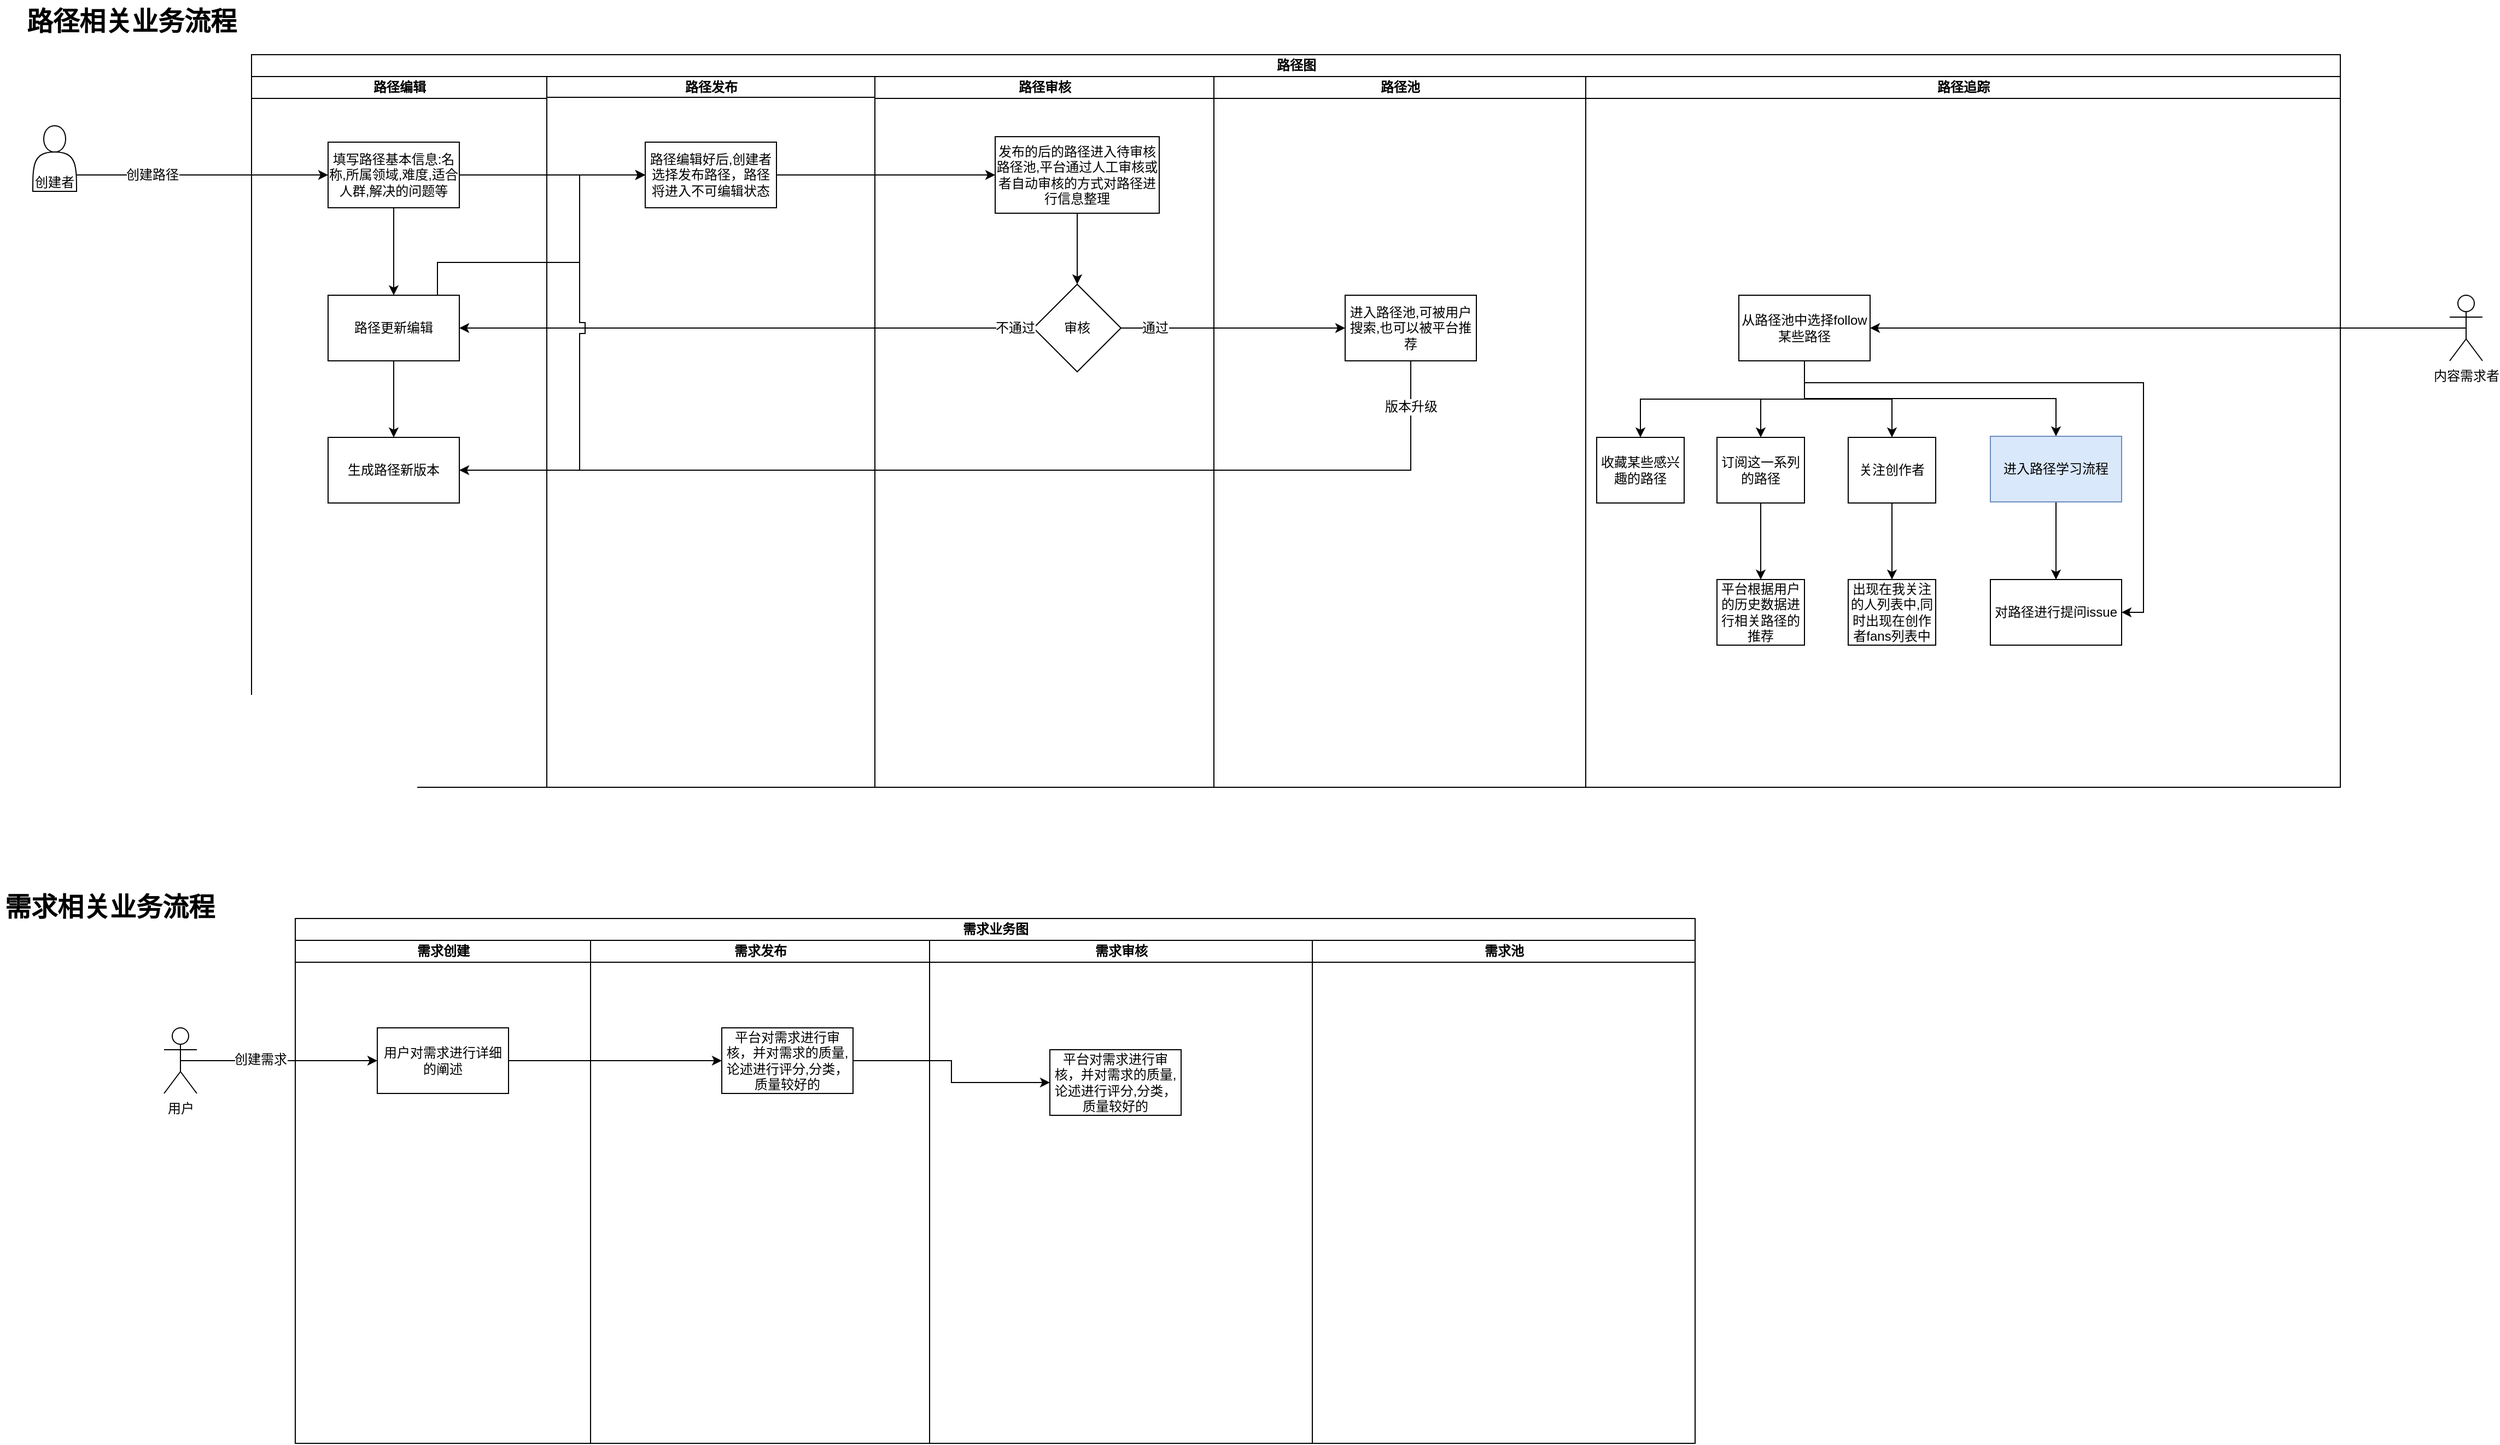 <mxfile version="10.7.5" type="github"><diagram id="Y3d2bjQpXsiZd7e_Vbnl" name="业务流程图"><mxGraphModel dx="760" dy="548" grid="1" gridSize="10" guides="1" tooltips="1" connect="1" arrows="1" fold="1" page="1" pageScale="1" pageWidth="827" pageHeight="1169" math="0" shadow="0"><root><mxCell id="0"/><mxCell id="1" parent="0"/><mxCell id="p8LNPZyDQQoHtBE9kwxr-2" value="路径图" style="swimlane;html=1;childLayout=stackLayout;resizeParent=1;resizeParentMax=0;startSize=20;horizontal=1;verticalAlign=middle;" vertex="1" parent="1"><mxGeometry x="320" y="60" width="1910" height="670" as="geometry"/></mxCell><mxCell id="p8LNPZyDQQoHtBE9kwxr-4" value="路径编辑" style="swimlane;html=1;startSize=20;" vertex="1" parent="p8LNPZyDQQoHtBE9kwxr-2"><mxGeometry y="20" width="270" height="650" as="geometry"/></mxCell><mxCell id="p8LNPZyDQQoHtBE9kwxr-42" style="edgeStyle=orthogonalEdgeStyle;rounded=0;jumpStyle=sharp;jumpSize=10;orthogonalLoop=1;jettySize=auto;html=1;exitX=0.5;exitY=1;exitDx=0;exitDy=0;startSize=20;" edge="1" parent="p8LNPZyDQQoHtBE9kwxr-4" source="p8LNPZyDQQoHtBE9kwxr-25" target="p8LNPZyDQQoHtBE9kwxr-40"><mxGeometry relative="1" as="geometry"/></mxCell><mxCell id="p8LNPZyDQQoHtBE9kwxr-25" value="填写路径基本信息:名称,所属领域,难度,适合人群,解决的问题等" style="rounded=0;whiteSpace=wrap;html=1;shadow=0;startSize=20;" vertex="1" parent="p8LNPZyDQQoHtBE9kwxr-4"><mxGeometry x="70" y="60" width="120" height="60" as="geometry"/></mxCell><mxCell id="p8LNPZyDQQoHtBE9kwxr-44" style="edgeStyle=orthogonalEdgeStyle;rounded=0;jumpStyle=sharp;jumpSize=10;orthogonalLoop=1;jettySize=auto;html=1;exitX=0.5;exitY=1;exitDx=0;exitDy=0;startSize=20;" edge="1" parent="p8LNPZyDQQoHtBE9kwxr-4" source="p8LNPZyDQQoHtBE9kwxr-40" target="p8LNPZyDQQoHtBE9kwxr-43"><mxGeometry relative="1" as="geometry"/></mxCell><mxCell id="p8LNPZyDQQoHtBE9kwxr-40" value="路径更新编辑" style="rounded=0;whiteSpace=wrap;html=1;shadow=0;startSize=20;" vertex="1" parent="p8LNPZyDQQoHtBE9kwxr-4"><mxGeometry x="70" y="200" width="120" height="60" as="geometry"/></mxCell><mxCell id="p8LNPZyDQQoHtBE9kwxr-43" value="生成路径新版本" style="rounded=0;whiteSpace=wrap;html=1;shadow=0;startSize=20;" vertex="1" parent="p8LNPZyDQQoHtBE9kwxr-4"><mxGeometry x="70" y="330" width="120" height="60" as="geometry"/></mxCell><mxCell id="p8LNPZyDQQoHtBE9kwxr-5" value="路径发布" style="swimlane;html=1;startSize=19;" vertex="1" parent="p8LNPZyDQQoHtBE9kwxr-2"><mxGeometry x="270" y="20" width="300" height="650" as="geometry"/></mxCell><mxCell id="p8LNPZyDQQoHtBE9kwxr-28" value="路径编辑好后,创建者选择发布路径，路径将进入不可编辑状态" style="rounded=0;whiteSpace=wrap;html=1;shadow=0;startSize=20;" vertex="1" parent="p8LNPZyDQQoHtBE9kwxr-5"><mxGeometry x="90" y="60" width="120" height="60" as="geometry"/></mxCell><mxCell id="p8LNPZyDQQoHtBE9kwxr-21" value="路径审核" style="swimlane;html=1;startSize=20;" vertex="1" parent="p8LNPZyDQQoHtBE9kwxr-2"><mxGeometry x="570" y="20" width="310" height="650" as="geometry"/></mxCell><mxCell id="p8LNPZyDQQoHtBE9kwxr-33" style="edgeStyle=orthogonalEdgeStyle;rounded=0;orthogonalLoop=1;jettySize=auto;html=1;exitX=0.5;exitY=1;exitDx=0;exitDy=0;entryX=0.5;entryY=0;entryDx=0;entryDy=0;startSize=20;" edge="1" parent="p8LNPZyDQQoHtBE9kwxr-21" source="p8LNPZyDQQoHtBE9kwxr-30" target="p8LNPZyDQQoHtBE9kwxr-32"><mxGeometry relative="1" as="geometry"/></mxCell><mxCell id="p8LNPZyDQQoHtBE9kwxr-30" value="发布的后的路径进入待审核路径池,平台通过人工审核或者自动审核的方式对路径进行信息整理" style="rounded=0;whiteSpace=wrap;html=1;shadow=0;startSize=20;" vertex="1" parent="p8LNPZyDQQoHtBE9kwxr-21"><mxGeometry x="110" y="55" width="150" height="70" as="geometry"/></mxCell><mxCell id="p8LNPZyDQQoHtBE9kwxr-32" value="审核" style="rhombus;whiteSpace=wrap;html=1;rounded=0;shadow=0;startSize=20;" vertex="1" parent="p8LNPZyDQQoHtBE9kwxr-21"><mxGeometry x="145" y="190" width="80" height="80" as="geometry"/></mxCell><mxCell id="p8LNPZyDQQoHtBE9kwxr-29" style="edgeStyle=orthogonalEdgeStyle;rounded=0;orthogonalLoop=1;jettySize=auto;html=1;exitX=1;exitY=0.5;exitDx=0;exitDy=0;entryX=0;entryY=0.5;entryDx=0;entryDy=0;startSize=20;" edge="1" parent="p8LNPZyDQQoHtBE9kwxr-2" source="p8LNPZyDQQoHtBE9kwxr-25" target="p8LNPZyDQQoHtBE9kwxr-28"><mxGeometry relative="1" as="geometry"/></mxCell><mxCell id="p8LNPZyDQQoHtBE9kwxr-31" style="edgeStyle=orthogonalEdgeStyle;rounded=0;orthogonalLoop=1;jettySize=auto;html=1;exitX=1;exitY=0.5;exitDx=0;exitDy=0;startSize=20;" edge="1" parent="p8LNPZyDQQoHtBE9kwxr-2" source="p8LNPZyDQQoHtBE9kwxr-28" target="p8LNPZyDQQoHtBE9kwxr-30"><mxGeometry relative="1" as="geometry"/></mxCell><mxCell id="p8LNPZyDQQoHtBE9kwxr-35" style="edgeStyle=orthogonalEdgeStyle;rounded=0;jumpStyle=sharp;orthogonalLoop=1;jettySize=auto;html=1;exitX=0;exitY=0.5;exitDx=0;exitDy=0;startSize=20;jumpSize=10;entryX=1;entryY=0.5;entryDx=0;entryDy=0;" edge="1" parent="p8LNPZyDQQoHtBE9kwxr-2" source="p8LNPZyDQQoHtBE9kwxr-32" target="p8LNPZyDQQoHtBE9kwxr-40"><mxGeometry relative="1" as="geometry"/></mxCell><mxCell id="p8LNPZyDQQoHtBE9kwxr-36" value="不通过" style="text;html=1;resizable=0;points=[];align=center;verticalAlign=middle;labelBackgroundColor=#ffffff;" vertex="1" connectable="0" parent="p8LNPZyDQQoHtBE9kwxr-35"><mxGeometry x="-0.934" relative="1" as="geometry"><mxPoint as="offset"/></mxGeometry></mxCell><mxCell id="p8LNPZyDQQoHtBE9kwxr-22" value="路径池" style="swimlane;html=1;startSize=20;" vertex="1" parent="p8LNPZyDQQoHtBE9kwxr-2"><mxGeometry x="880" y="20" width="340" height="650" as="geometry"/></mxCell><mxCell id="p8LNPZyDQQoHtBE9kwxr-38" value="进入路径池,可被用户搜索,也可以被平台推荐" style="rounded=0;whiteSpace=wrap;html=1;shadow=0;startSize=20;" vertex="1" parent="p8LNPZyDQQoHtBE9kwxr-22"><mxGeometry x="120" y="200" width="120" height="60" as="geometry"/></mxCell><mxCell id="p8LNPZyDQQoHtBE9kwxr-39" style="edgeStyle=orthogonalEdgeStyle;rounded=0;jumpStyle=sharp;jumpSize=10;orthogonalLoop=1;jettySize=auto;html=1;exitX=1;exitY=0.5;exitDx=0;exitDy=0;entryX=0;entryY=0.5;entryDx=0;entryDy=0;startSize=20;" edge="1" parent="p8LNPZyDQQoHtBE9kwxr-2" source="p8LNPZyDQQoHtBE9kwxr-32" target="p8LNPZyDQQoHtBE9kwxr-38"><mxGeometry relative="1" as="geometry"/></mxCell><mxCell id="p8LNPZyDQQoHtBE9kwxr-47" value="通过" style="text;html=1;resizable=0;points=[];align=center;verticalAlign=middle;labelBackgroundColor=#ffffff;" vertex="1" connectable="0" parent="p8LNPZyDQQoHtBE9kwxr-39"><mxGeometry x="-0.698" relative="1" as="geometry"><mxPoint as="offset"/></mxGeometry></mxCell><mxCell id="p8LNPZyDQQoHtBE9kwxr-41" style="edgeStyle=orthogonalEdgeStyle;rounded=0;jumpStyle=sharp;jumpSize=10;orthogonalLoop=1;jettySize=auto;html=1;exitX=0.5;exitY=0;exitDx=0;exitDy=0;entryX=0;entryY=0.5;entryDx=0;entryDy=0;startSize=20;" edge="1" parent="p8LNPZyDQQoHtBE9kwxr-2" source="p8LNPZyDQQoHtBE9kwxr-40" target="p8LNPZyDQQoHtBE9kwxr-28"><mxGeometry relative="1" as="geometry"><Array as="points"><mxPoint x="170" y="220"/><mxPoint x="170" y="190"/><mxPoint x="300" y="190"/><mxPoint x="300" y="110"/></Array></mxGeometry></mxCell><mxCell id="p8LNPZyDQQoHtBE9kwxr-45" style="edgeStyle=orthogonalEdgeStyle;rounded=0;jumpStyle=sharp;jumpSize=10;orthogonalLoop=1;jettySize=auto;html=1;exitX=1;exitY=0.5;exitDx=0;exitDy=0;entryX=0;entryY=0.5;entryDx=0;entryDy=0;startSize=20;" edge="1" parent="p8LNPZyDQQoHtBE9kwxr-2" source="p8LNPZyDQQoHtBE9kwxr-43" target="p8LNPZyDQQoHtBE9kwxr-28"><mxGeometry relative="1" as="geometry"><Array as="points"><mxPoint x="300" y="380"/><mxPoint x="300" y="110"/></Array></mxGeometry></mxCell><mxCell id="p8LNPZyDQQoHtBE9kwxr-48" style="edgeStyle=orthogonalEdgeStyle;rounded=0;jumpStyle=sharp;jumpSize=10;orthogonalLoop=1;jettySize=auto;html=1;exitX=0.5;exitY=1;exitDx=0;exitDy=0;entryX=1;entryY=0.5;entryDx=0;entryDy=0;startSize=20;" edge="1" parent="p8LNPZyDQQoHtBE9kwxr-2" source="p8LNPZyDQQoHtBE9kwxr-38" target="p8LNPZyDQQoHtBE9kwxr-43"><mxGeometry relative="1" as="geometry"/></mxCell><mxCell id="p8LNPZyDQQoHtBE9kwxr-49" value="版本升级" style="text;html=1;resizable=0;points=[];align=center;verticalAlign=middle;labelBackgroundColor=#ffffff;" vertex="1" connectable="0" parent="p8LNPZyDQQoHtBE9kwxr-48"><mxGeometry x="-0.913" relative="1" as="geometry"><mxPoint as="offset"/></mxGeometry></mxCell><mxCell id="p8LNPZyDQQoHtBE9kwxr-37" value="路径追踪&lt;br&gt;" style="swimlane;html=1;startSize=20;" vertex="1" parent="p8LNPZyDQQoHtBE9kwxr-2"><mxGeometry x="1220" y="20" width="690" height="650" as="geometry"/></mxCell><mxCell id="p8LNPZyDQQoHtBE9kwxr-60" style="edgeStyle=orthogonalEdgeStyle;rounded=0;jumpStyle=sharp;jumpSize=10;orthogonalLoop=1;jettySize=auto;html=1;exitX=0.5;exitY=1;exitDx=0;exitDy=0;startSize=20;" edge="1" parent="p8LNPZyDQQoHtBE9kwxr-37" source="p8LNPZyDQQoHtBE9kwxr-50" target="p8LNPZyDQQoHtBE9kwxr-59"><mxGeometry relative="1" as="geometry"/></mxCell><mxCell id="p8LNPZyDQQoHtBE9kwxr-68" style="edgeStyle=orthogonalEdgeStyle;rounded=0;jumpStyle=sharp;jumpSize=10;orthogonalLoop=1;jettySize=auto;html=1;exitX=0.5;exitY=1;exitDx=0;exitDy=0;entryX=0.5;entryY=0;entryDx=0;entryDy=0;startSize=20;" edge="1" parent="p8LNPZyDQQoHtBE9kwxr-37" source="p8LNPZyDQQoHtBE9kwxr-50" target="p8LNPZyDQQoHtBE9kwxr-65"><mxGeometry relative="1" as="geometry"/></mxCell><mxCell id="p8LNPZyDQQoHtBE9kwxr-69" style="edgeStyle=orthogonalEdgeStyle;rounded=0;jumpStyle=sharp;jumpSize=10;orthogonalLoop=1;jettySize=auto;html=1;exitX=0.5;exitY=1;exitDx=0;exitDy=0;startSize=20;" edge="1" parent="p8LNPZyDQQoHtBE9kwxr-37" source="p8LNPZyDQQoHtBE9kwxr-50" target="p8LNPZyDQQoHtBE9kwxr-66"><mxGeometry relative="1" as="geometry"/></mxCell><mxCell id="p8LNPZyDQQoHtBE9kwxr-70" style="edgeStyle=orthogonalEdgeStyle;rounded=0;jumpStyle=sharp;jumpSize=10;orthogonalLoop=1;jettySize=auto;html=1;exitX=0.5;exitY=1;exitDx=0;exitDy=0;startSize=20;" edge="1" parent="p8LNPZyDQQoHtBE9kwxr-37" source="p8LNPZyDQQoHtBE9kwxr-50" target="p8LNPZyDQQoHtBE9kwxr-67"><mxGeometry relative="1" as="geometry"/></mxCell><mxCell id="p8LNPZyDQQoHtBE9kwxr-73" style="edgeStyle=orthogonalEdgeStyle;rounded=0;jumpStyle=sharp;jumpSize=10;orthogonalLoop=1;jettySize=auto;html=1;exitX=0.5;exitY=1;exitDx=0;exitDy=0;entryX=1;entryY=0.5;entryDx=0;entryDy=0;startSize=20;" edge="1" parent="p8LNPZyDQQoHtBE9kwxr-37" source="p8LNPZyDQQoHtBE9kwxr-50" target="p8LNPZyDQQoHtBE9kwxr-71"><mxGeometry relative="1" as="geometry"><Array as="points"><mxPoint x="200" y="280"/><mxPoint x="510" y="280"/><mxPoint x="510" y="490"/></Array></mxGeometry></mxCell><mxCell id="p8LNPZyDQQoHtBE9kwxr-50" value="从路径池中选择follow某些路径" style="rounded=0;whiteSpace=wrap;html=1;shadow=0;startSize=20;" vertex="1" parent="p8LNPZyDQQoHtBE9kwxr-37"><mxGeometry x="140" y="200" width="120" height="60" as="geometry"/></mxCell><mxCell id="p8LNPZyDQQoHtBE9kwxr-72" style="edgeStyle=orthogonalEdgeStyle;rounded=0;jumpStyle=sharp;jumpSize=10;orthogonalLoop=1;jettySize=auto;html=1;exitX=0.5;exitY=1;exitDx=0;exitDy=0;entryX=0.5;entryY=0;entryDx=0;entryDy=0;startSize=20;" edge="1" parent="p8LNPZyDQQoHtBE9kwxr-37" source="p8LNPZyDQQoHtBE9kwxr-59" target="p8LNPZyDQQoHtBE9kwxr-71"><mxGeometry relative="1" as="geometry"/></mxCell><mxCell id="p8LNPZyDQQoHtBE9kwxr-59" value="进入路径学习流程" style="rounded=0;whiteSpace=wrap;html=1;shadow=0;startSize=20;fillColor=#dae8fc;strokeColor=#6c8ebf;" vertex="1" parent="p8LNPZyDQQoHtBE9kwxr-37"><mxGeometry x="370" y="329" width="120" height="60" as="geometry"/></mxCell><mxCell id="p8LNPZyDQQoHtBE9kwxr-65" value="收藏某些感兴趣的路径" style="rounded=0;whiteSpace=wrap;html=1;shadow=0;startSize=20;" vertex="1" parent="p8LNPZyDQQoHtBE9kwxr-37"><mxGeometry x="10" y="330" width="80" height="60" as="geometry"/></mxCell><mxCell id="p8LNPZyDQQoHtBE9kwxr-75" style="edgeStyle=orthogonalEdgeStyle;rounded=0;jumpStyle=sharp;jumpSize=10;orthogonalLoop=1;jettySize=auto;html=1;exitX=0.5;exitY=1;exitDx=0;exitDy=0;startSize=20;" edge="1" parent="p8LNPZyDQQoHtBE9kwxr-37" source="p8LNPZyDQQoHtBE9kwxr-66" target="p8LNPZyDQQoHtBE9kwxr-74"><mxGeometry relative="1" as="geometry"/></mxCell><mxCell id="p8LNPZyDQQoHtBE9kwxr-66" value="订阅这一系列的路径" style="rounded=0;whiteSpace=wrap;html=1;shadow=0;startSize=20;" vertex="1" parent="p8LNPZyDQQoHtBE9kwxr-37"><mxGeometry x="120" y="330" width="80" height="60" as="geometry"/></mxCell><mxCell id="p8LNPZyDQQoHtBE9kwxr-77" style="edgeStyle=orthogonalEdgeStyle;rounded=0;jumpStyle=sharp;jumpSize=10;orthogonalLoop=1;jettySize=auto;html=1;exitX=0.5;exitY=1;exitDx=0;exitDy=0;entryX=0.5;entryY=0;entryDx=0;entryDy=0;startSize=20;" edge="1" parent="p8LNPZyDQQoHtBE9kwxr-37" source="p8LNPZyDQQoHtBE9kwxr-67" target="p8LNPZyDQQoHtBE9kwxr-76"><mxGeometry relative="1" as="geometry"/></mxCell><mxCell id="p8LNPZyDQQoHtBE9kwxr-67" value="关注创作者" style="rounded=0;whiteSpace=wrap;html=1;shadow=0;startSize=20;" vertex="1" parent="p8LNPZyDQQoHtBE9kwxr-37"><mxGeometry x="240" y="330" width="80" height="60" as="geometry"/></mxCell><mxCell id="p8LNPZyDQQoHtBE9kwxr-71" value="对路径进行提问issue" style="rounded=0;whiteSpace=wrap;html=1;shadow=0;startSize=20;" vertex="1" parent="p8LNPZyDQQoHtBE9kwxr-37"><mxGeometry x="370" y="460" width="120" height="60" as="geometry"/></mxCell><mxCell id="p8LNPZyDQQoHtBE9kwxr-74" value="平台根据用户的历史数据进行相关路径的推荐" style="rounded=0;whiteSpace=wrap;html=1;shadow=0;startSize=20;" vertex="1" parent="p8LNPZyDQQoHtBE9kwxr-37"><mxGeometry x="120" y="460" width="80" height="60" as="geometry"/></mxCell><mxCell id="p8LNPZyDQQoHtBE9kwxr-76" value="出现在我关注的人列表中,同时出现在创作者fans列表中" style="rounded=0;whiteSpace=wrap;html=1;shadow=0;startSize=20;" vertex="1" parent="p8LNPZyDQQoHtBE9kwxr-37"><mxGeometry x="240" y="460" width="80" height="60" as="geometry"/></mxCell><mxCell id="p8LNPZyDQQoHtBE9kwxr-26" style="edgeStyle=orthogonalEdgeStyle;rounded=0;orthogonalLoop=1;jettySize=auto;html=1;exitX=1;exitY=0.75;exitDx=0;exitDy=0;startSize=20;" edge="1" parent="1" source="p8LNPZyDQQoHtBE9kwxr-23" target="p8LNPZyDQQoHtBE9kwxr-25"><mxGeometry relative="1" as="geometry"/></mxCell><mxCell id="p8LNPZyDQQoHtBE9kwxr-27" value="创建路径" style="text;html=1;resizable=0;points=[];align=center;verticalAlign=middle;labelBackgroundColor=#ffffff;" vertex="1" connectable="0" parent="p8LNPZyDQQoHtBE9kwxr-26"><mxGeometry x="-0.4" relative="1" as="geometry"><mxPoint as="offset"/></mxGeometry></mxCell><mxCell id="p8LNPZyDQQoHtBE9kwxr-23" value="&lt;br&gt;&lt;br&gt;&lt;br&gt;创建者" style="shape=actor;whiteSpace=wrap;html=1;rounded=0;shadow=0;startSize=20;" vertex="1" parent="1"><mxGeometry x="120" y="125" width="40" height="60" as="geometry"/></mxCell><mxCell id="p8LNPZyDQQoHtBE9kwxr-57" style="edgeStyle=orthogonalEdgeStyle;rounded=0;jumpStyle=sharp;jumpSize=10;orthogonalLoop=1;jettySize=auto;html=1;exitX=0.5;exitY=0.5;exitDx=0;exitDy=0;exitPerimeter=0;startSize=20;" edge="1" parent="1" source="p8LNPZyDQQoHtBE9kwxr-51" target="p8LNPZyDQQoHtBE9kwxr-50"><mxGeometry relative="1" as="geometry"/></mxCell><mxCell id="p8LNPZyDQQoHtBE9kwxr-51" value="内容需求者" style="shape=umlActor;verticalLabelPosition=bottom;labelBackgroundColor=#ffffff;verticalAlign=top;html=1;outlineConnect=0;rounded=0;shadow=0;startSize=20;" vertex="1" parent="1"><mxGeometry x="2330" y="280" width="30" height="60" as="geometry"/></mxCell><mxCell id="p8LNPZyDQQoHtBE9kwxr-61" value="路径相关业务流程" style="text;strokeColor=none;fillColor=none;html=1;fontSize=24;fontStyle=1;verticalAlign=middle;align=center;rounded=0;shadow=0;startSize=20;" vertex="1" parent="1"><mxGeometry x="100" y="10" width="220" height="40" as="geometry"/></mxCell><mxCell id="p8LNPZyDQQoHtBE9kwxr-78" value="需求相关业务流程" style="text;strokeColor=none;fillColor=none;html=1;fontSize=24;fontStyle=1;verticalAlign=middle;align=center;rounded=0;shadow=0;startSize=20;" vertex="1" parent="1"><mxGeometry x="90" y="820" width="200" height="40" as="geometry"/></mxCell><mxCell id="p8LNPZyDQQoHtBE9kwxr-83" value="需求业务图" style="swimlane;html=1;childLayout=stackLayout;resizeParent=1;resizeParentMax=0;startSize=20;rounded=0;shadow=0;" vertex="1" parent="1"><mxGeometry x="360" y="850" width="1280" height="480" as="geometry"/></mxCell><mxCell id="p8LNPZyDQQoHtBE9kwxr-84" value="需求创建" style="swimlane;html=1;startSize=20;" vertex="1" parent="p8LNPZyDQQoHtBE9kwxr-83"><mxGeometry y="20" width="270" height="460" as="geometry"/></mxCell><mxCell id="p8LNPZyDQQoHtBE9kwxr-88" value="用户对需求进行详细的阐述" style="rounded=0;whiteSpace=wrap;html=1;shadow=0;startSize=20;" vertex="1" parent="p8LNPZyDQQoHtBE9kwxr-84"><mxGeometry x="75" y="80" width="120" height="60" as="geometry"/></mxCell><mxCell id="p8LNPZyDQQoHtBE9kwxr-85" value="需求发布" style="swimlane;html=1;startSize=20;" vertex="1" parent="p8LNPZyDQQoHtBE9kwxr-83"><mxGeometry x="270" y="20" width="310" height="460" as="geometry"/></mxCell><mxCell id="p8LNPZyDQQoHtBE9kwxr-95" value="平台对需求进行审核，并对需求的质量,论述进行评分,分类，质量较好的" style="rounded=0;whiteSpace=wrap;html=1;shadow=0;startSize=20;" vertex="1" parent="p8LNPZyDQQoHtBE9kwxr-85"><mxGeometry x="120" y="80" width="120" height="60" as="geometry"/></mxCell><mxCell id="p8LNPZyDQQoHtBE9kwxr-86" value="需求审核" style="swimlane;html=1;startSize=20;" vertex="1" parent="p8LNPZyDQQoHtBE9kwxr-83"><mxGeometry x="580" y="20" width="350" height="460" as="geometry"/></mxCell><mxCell id="p8LNPZyDQQoHtBE9kwxr-97" value="平台对需求进行审核，并对需求的质量,论述进行评分,分类，质量较好的" style="rounded=0;whiteSpace=wrap;html=1;shadow=0;startSize=20;" vertex="1" parent="p8LNPZyDQQoHtBE9kwxr-86"><mxGeometry x="110" y="100" width="120" height="60" as="geometry"/></mxCell><mxCell id="p8LNPZyDQQoHtBE9kwxr-94" value="需求池" style="swimlane;html=1;startSize=20;" vertex="1" parent="p8LNPZyDQQoHtBE9kwxr-83"><mxGeometry x="930" y="20" width="350" height="460" as="geometry"/></mxCell><mxCell id="p8LNPZyDQQoHtBE9kwxr-96" style="edgeStyle=orthogonalEdgeStyle;rounded=0;jumpStyle=sharp;jumpSize=10;orthogonalLoop=1;jettySize=auto;html=1;exitX=1;exitY=0.5;exitDx=0;exitDy=0;startSize=20;" edge="1" parent="p8LNPZyDQQoHtBE9kwxr-83" source="p8LNPZyDQQoHtBE9kwxr-88" target="p8LNPZyDQQoHtBE9kwxr-95"><mxGeometry relative="1" as="geometry"/></mxCell><mxCell id="p8LNPZyDQQoHtBE9kwxr-98" style="edgeStyle=orthogonalEdgeStyle;rounded=0;jumpStyle=sharp;jumpSize=10;orthogonalLoop=1;jettySize=auto;html=1;exitX=1;exitY=0.5;exitDx=0;exitDy=0;entryX=0;entryY=0.5;entryDx=0;entryDy=0;startSize=20;" edge="1" parent="p8LNPZyDQQoHtBE9kwxr-83" source="p8LNPZyDQQoHtBE9kwxr-95" target="p8LNPZyDQQoHtBE9kwxr-97"><mxGeometry relative="1" as="geometry"/></mxCell><mxCell id="p8LNPZyDQQoHtBE9kwxr-89" style="edgeStyle=orthogonalEdgeStyle;rounded=0;jumpStyle=sharp;jumpSize=10;orthogonalLoop=1;jettySize=auto;html=1;exitX=0.5;exitY=0.5;exitDx=0;exitDy=0;exitPerimeter=0;startSize=20;" edge="1" parent="1" source="p8LNPZyDQQoHtBE9kwxr-87" target="p8LNPZyDQQoHtBE9kwxr-88"><mxGeometry relative="1" as="geometry"/></mxCell><mxCell id="p8LNPZyDQQoHtBE9kwxr-90" value="创建需求" style="text;html=1;resizable=0;points=[];align=center;verticalAlign=middle;labelBackgroundColor=#ffffff;" vertex="1" connectable="0" parent="p8LNPZyDQQoHtBE9kwxr-89"><mxGeometry x="-0.188" y="1" relative="1" as="geometry"><mxPoint as="offset"/></mxGeometry></mxCell><mxCell id="p8LNPZyDQQoHtBE9kwxr-87" value="用户" style="shape=umlActor;verticalLabelPosition=bottom;labelBackgroundColor=#ffffff;verticalAlign=top;html=1;outlineConnect=0;rounded=0;shadow=0;startSize=20;" vertex="1" parent="1"><mxGeometry x="240" y="950" width="30" height="60" as="geometry"/></mxCell></root></mxGraphModel></diagram></mxfile>